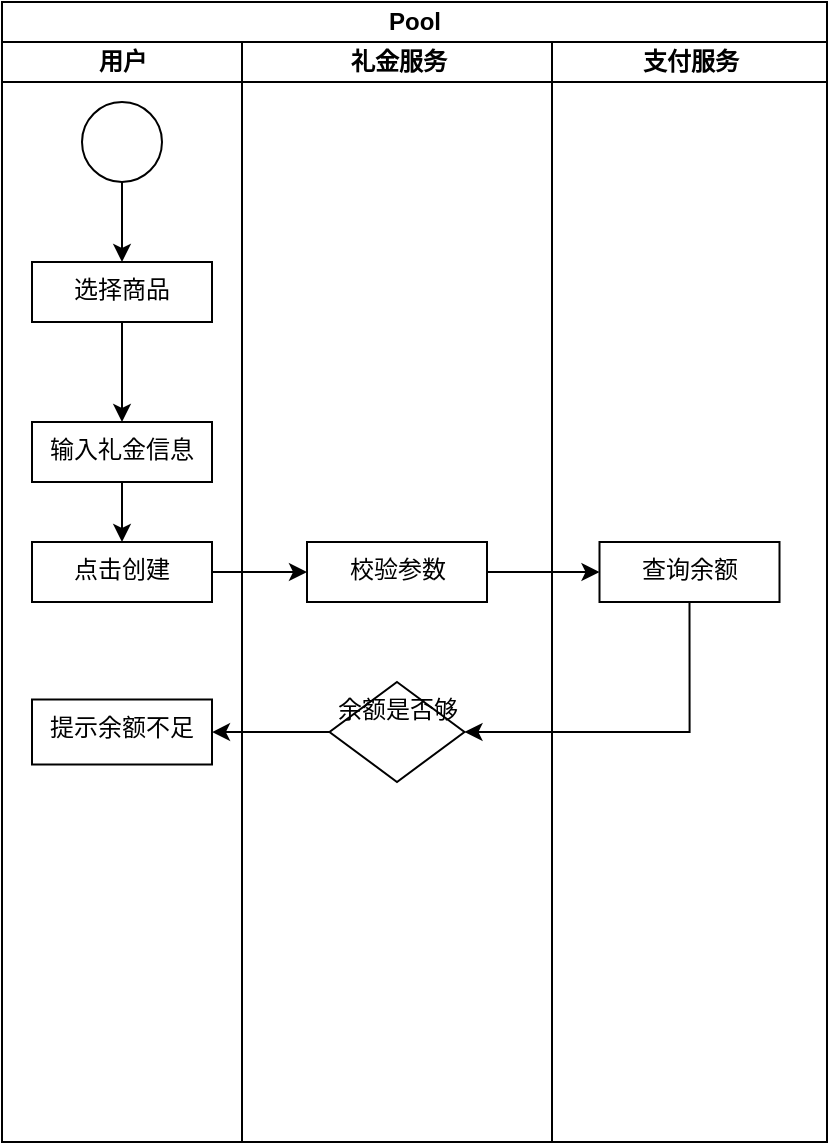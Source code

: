 <mxfile version="24.2.3" type="github">
  <diagram name="第 1 页" id="3FuqSsKHA-6LWx0kxVeV">
    <mxGraphModel dx="1026" dy="663" grid="1" gridSize="10" guides="1" tooltips="1" connect="1" arrows="1" fold="1" page="1" pageScale="1" pageWidth="827" pageHeight="1169" math="0" shadow="0">
      <root>
        <mxCell id="0" />
        <mxCell id="1" parent="0" />
        <mxCell id="a16-33ozwnPPd66yTyi8-30" value="Pool" style="swimlane;childLayout=stackLayout;resizeParent=1;resizeParentMax=0;startSize=20;html=1;" vertex="1" parent="1">
          <mxGeometry x="150" y="20" width="412.5" height="570" as="geometry" />
        </mxCell>
        <mxCell id="a16-33ozwnPPd66yTyi8-31" value="用户" style="swimlane;startSize=20;html=1;" vertex="1" parent="a16-33ozwnPPd66yTyi8-30">
          <mxGeometry y="20" width="120" height="550" as="geometry" />
        </mxCell>
        <mxCell id="a16-33ozwnPPd66yTyi8-36" value="" style="edgeStyle=orthogonalEdgeStyle;rounded=0;orthogonalLoop=1;jettySize=auto;html=1;" edge="1" parent="a16-33ozwnPPd66yTyi8-31" source="a16-33ozwnPPd66yTyi8-34" target="a16-33ozwnPPd66yTyi8-35">
          <mxGeometry relative="1" as="geometry" />
        </mxCell>
        <mxCell id="a16-33ozwnPPd66yTyi8-34" value="" style="verticalLabelPosition=bottom;verticalAlign=top;html=1;shape=mxgraph.flowchart.on-page_reference;" vertex="1" parent="a16-33ozwnPPd66yTyi8-31">
          <mxGeometry x="40" y="30" width="40" height="40" as="geometry" />
        </mxCell>
        <mxCell id="a16-33ozwnPPd66yTyi8-38" value="" style="edgeStyle=orthogonalEdgeStyle;rounded=0;orthogonalLoop=1;jettySize=auto;html=1;" edge="1" parent="a16-33ozwnPPd66yTyi8-31" source="a16-33ozwnPPd66yTyi8-35" target="a16-33ozwnPPd66yTyi8-37">
          <mxGeometry relative="1" as="geometry" />
        </mxCell>
        <mxCell id="a16-33ozwnPPd66yTyi8-35" value="选择商品" style="whiteSpace=wrap;html=1;verticalAlign=top;" vertex="1" parent="a16-33ozwnPPd66yTyi8-31">
          <mxGeometry x="15" y="110" width="90" height="30" as="geometry" />
        </mxCell>
        <mxCell id="a16-33ozwnPPd66yTyi8-40" value="" style="edgeStyle=orthogonalEdgeStyle;rounded=0;orthogonalLoop=1;jettySize=auto;html=1;" edge="1" parent="a16-33ozwnPPd66yTyi8-31" source="a16-33ozwnPPd66yTyi8-37" target="a16-33ozwnPPd66yTyi8-39">
          <mxGeometry relative="1" as="geometry" />
        </mxCell>
        <mxCell id="a16-33ozwnPPd66yTyi8-37" value="输入礼金信息" style="whiteSpace=wrap;html=1;verticalAlign=top;" vertex="1" parent="a16-33ozwnPPd66yTyi8-31">
          <mxGeometry x="15" y="190" width="90" height="30" as="geometry" />
        </mxCell>
        <mxCell id="a16-33ozwnPPd66yTyi8-39" value="点击创建" style="whiteSpace=wrap;html=1;verticalAlign=top;" vertex="1" parent="a16-33ozwnPPd66yTyi8-31">
          <mxGeometry x="15" y="250" width="90" height="30" as="geometry" />
        </mxCell>
        <mxCell id="a16-33ozwnPPd66yTyi8-50" value="提示余额不足" style="whiteSpace=wrap;html=1;verticalAlign=top;" vertex="1" parent="a16-33ozwnPPd66yTyi8-31">
          <mxGeometry x="15" y="328.75" width="90" height="32.5" as="geometry" />
        </mxCell>
        <mxCell id="a16-33ozwnPPd66yTyi8-32" value="礼金服务" style="swimlane;startSize=20;html=1;" vertex="1" parent="a16-33ozwnPPd66yTyi8-30">
          <mxGeometry x="120" y="20" width="155" height="550" as="geometry" />
        </mxCell>
        <mxCell id="a16-33ozwnPPd66yTyi8-41" value="校验参数" style="whiteSpace=wrap;html=1;verticalAlign=top;" vertex="1" parent="a16-33ozwnPPd66yTyi8-32">
          <mxGeometry x="32.5" y="250" width="90" height="30" as="geometry" />
        </mxCell>
        <mxCell id="a16-33ozwnPPd66yTyi8-47" value="余额是否够" style="rhombus;whiteSpace=wrap;html=1;verticalAlign=top;" vertex="1" parent="a16-33ozwnPPd66yTyi8-32">
          <mxGeometry x="43.75" y="320" width="67.5" height="50" as="geometry" />
        </mxCell>
        <mxCell id="a16-33ozwnPPd66yTyi8-33" value="支付服务" style="swimlane;startSize=20;html=1;" vertex="1" parent="a16-33ozwnPPd66yTyi8-30">
          <mxGeometry x="275" y="20" width="137.5" height="550" as="geometry" />
        </mxCell>
        <mxCell id="a16-33ozwnPPd66yTyi8-45" value="查询余额" style="whiteSpace=wrap;html=1;verticalAlign=top;" vertex="1" parent="a16-33ozwnPPd66yTyi8-33">
          <mxGeometry x="23.75" y="250" width="90" height="30" as="geometry" />
        </mxCell>
        <mxCell id="a16-33ozwnPPd66yTyi8-42" value="" style="edgeStyle=orthogonalEdgeStyle;rounded=0;orthogonalLoop=1;jettySize=auto;html=1;" edge="1" parent="a16-33ozwnPPd66yTyi8-30" source="a16-33ozwnPPd66yTyi8-39" target="a16-33ozwnPPd66yTyi8-41">
          <mxGeometry relative="1" as="geometry" />
        </mxCell>
        <mxCell id="a16-33ozwnPPd66yTyi8-46" value="" style="edgeStyle=orthogonalEdgeStyle;rounded=0;orthogonalLoop=1;jettySize=auto;html=1;" edge="1" parent="a16-33ozwnPPd66yTyi8-30" source="a16-33ozwnPPd66yTyi8-41" target="a16-33ozwnPPd66yTyi8-45">
          <mxGeometry relative="1" as="geometry" />
        </mxCell>
        <mxCell id="a16-33ozwnPPd66yTyi8-49" style="edgeStyle=orthogonalEdgeStyle;rounded=0;orthogonalLoop=1;jettySize=auto;html=1;exitX=0.5;exitY=1;exitDx=0;exitDy=0;entryX=1;entryY=0.5;entryDx=0;entryDy=0;" edge="1" parent="a16-33ozwnPPd66yTyi8-30" source="a16-33ozwnPPd66yTyi8-45" target="a16-33ozwnPPd66yTyi8-47">
          <mxGeometry relative="1" as="geometry" />
        </mxCell>
        <mxCell id="a16-33ozwnPPd66yTyi8-51" value="" style="edgeStyle=orthogonalEdgeStyle;rounded=0;orthogonalLoop=1;jettySize=auto;html=1;" edge="1" parent="a16-33ozwnPPd66yTyi8-30" source="a16-33ozwnPPd66yTyi8-47" target="a16-33ozwnPPd66yTyi8-50">
          <mxGeometry relative="1" as="geometry" />
        </mxCell>
      </root>
    </mxGraphModel>
  </diagram>
</mxfile>
